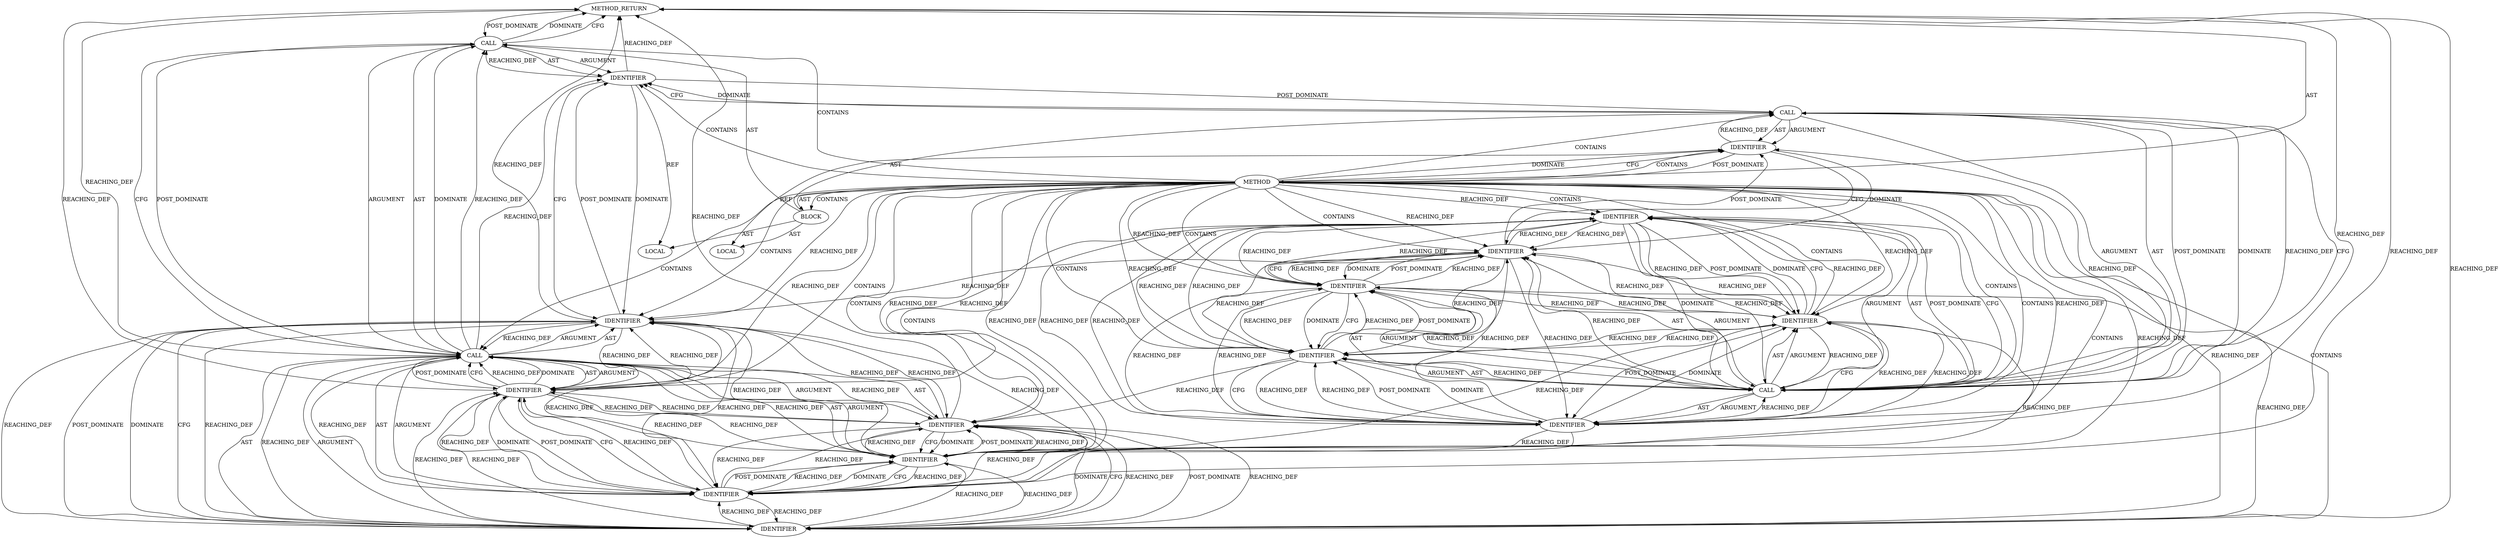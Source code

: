 digraph {
  19092 [label=METHOD_RETURN ORDER=2 CODE="RET" TYPE_FULL_NAME="ANY" EVALUATION_STRATEGY="BY_VALUE"]
  19071 [label=BLOCK ORDER=1 ARGUMENT_INDEX=-1 CODE="<empty>" TYPE_FULL_NAME="ANY"]
  19087 [label=IDENTIFIER ORDER=2 ARGUMENT_INDEX=2 CODE="certs" COLUMN_NUMBER=23 LINE_NUMBER=2 TYPE_FULL_NAME="ANY" NAME="certs"]
  19073 [label=CALL ORDER=2 ARGUMENT_INDEX=-1 CODE="r = CMS_verify(rcms, certs, store, NULL, NULL, flags)" COLUMN_NUMBER=2 METHOD_FULL_NAME="<operator>.assignment" LINE_NUMBER=1 TYPE_FULL_NAME="<empty>" DISPATCH_TYPE="STATIC_DISPATCH" SIGNATURE="" NAME="<operator>.assignment"]
  19074 [label=IDENTIFIER ORDER=1 ARGUMENT_INDEX=1 CODE="r" COLUMN_NUMBER=2 LINE_NUMBER=1 TYPE_FULL_NAME="ANY" NAME="r"]
  19082 [label=LOCAL ORDER=3 CODE="ANY r" COLUMN_NUMBER=2 LINE_NUMBER=2 TYPE_FULL_NAME="ANY" NAME="r"]
  19076 [label=IDENTIFIER ORDER=1 ARGUMENT_INDEX=1 CODE="rcms" COLUMN_NUMBER=17 LINE_NUMBER=1 TYPE_FULL_NAME="ANY" NAME="rcms"]
  19078 [label=IDENTIFIER ORDER=3 ARGUMENT_INDEX=3 CODE="store" COLUMN_NUMBER=30 LINE_NUMBER=1 TYPE_FULL_NAME="ANY" NAME="store"]
  19083 [label=CALL ORDER=4 ARGUMENT_INDEX=-1 CODE="r = CMS_verify(rcms, certs, store, NULL, NULL, flags)" COLUMN_NUMBER=2 METHOD_FULL_NAME="<operator>.assignment" LINE_NUMBER=2 TYPE_FULL_NAME="<empty>" DISPATCH_TYPE="STATIC_DISPATCH" SIGNATURE="" NAME="<operator>.assignment"]
  19090 [label=IDENTIFIER ORDER=5 ARGUMENT_INDEX=5 CODE="NULL" COLUMN_NUMBER=43 LINE_NUMBER=2 TYPE_FULL_NAME="ANY" NAME="NULL"]
  19086 [label=IDENTIFIER ORDER=1 ARGUMENT_INDEX=1 CODE="rcms" COLUMN_NUMBER=17 LINE_NUMBER=2 TYPE_FULL_NAME="ANY" NAME="rcms"]
  19075 [label=CALL ORDER=2 ARGUMENT_INDEX=2 CODE="CMS_verify(rcms, certs, store, NULL, NULL, flags)" COLUMN_NUMBER=6 METHOD_FULL_NAME="CMS_verify" LINE_NUMBER=1 TYPE_FULL_NAME="<empty>" DISPATCH_TYPE="STATIC_DISPATCH" SIGNATURE="" NAME="CMS_verify"]
  19079 [label=IDENTIFIER ORDER=4 ARGUMENT_INDEX=4 CODE="NULL" COLUMN_NUMBER=37 LINE_NUMBER=1 TYPE_FULL_NAME="ANY" NAME="NULL"]
  19089 [label=IDENTIFIER ORDER=4 ARGUMENT_INDEX=4 CODE="NULL" COLUMN_NUMBER=37 LINE_NUMBER=2 TYPE_FULL_NAME="ANY" NAME="NULL"]
  19088 [label=IDENTIFIER ORDER=3 ARGUMENT_INDEX=3 CODE="store" COLUMN_NUMBER=30 LINE_NUMBER=2 TYPE_FULL_NAME="ANY" NAME="store"]
  19080 [label=IDENTIFIER ORDER=5 ARGUMENT_INDEX=5 CODE="NULL" COLUMN_NUMBER=43 LINE_NUMBER=1 TYPE_FULL_NAME="ANY" NAME="NULL"]
  19077 [label=IDENTIFIER ORDER=2 ARGUMENT_INDEX=2 CODE="certs" COLUMN_NUMBER=23 LINE_NUMBER=1 TYPE_FULL_NAME="ANY" NAME="certs"]
  19081 [label=IDENTIFIER ORDER=6 ARGUMENT_INDEX=6 CODE="flags" COLUMN_NUMBER=49 LINE_NUMBER=1 TYPE_FULL_NAME="ANY" NAME="flags"]
  19091 [label=IDENTIFIER ORDER=6 ARGUMENT_INDEX=6 CODE="flags" COLUMN_NUMBER=49 LINE_NUMBER=2 TYPE_FULL_NAME="ANY" NAME="flags"]
  19072 [label=LOCAL ORDER=1 CODE="ANY r" COLUMN_NUMBER=2 LINE_NUMBER=1 TYPE_FULL_NAME="ANY" NAME="r"]
  19085 [label=CALL ORDER=2 ARGUMENT_INDEX=2 CODE="CMS_verify(rcms, certs, store, NULL, NULL, flags)" COLUMN_NUMBER=6 METHOD_FULL_NAME="CMS_verify" LINE_NUMBER=2 TYPE_FULL_NAME="<empty>" DISPATCH_TYPE="STATIC_DISPATCH" SIGNATURE="" NAME="CMS_verify"]
  19070 [label=METHOD AST_PARENT_TYPE="TYPE_DECL" AST_PARENT_FULL_NAME="/home/kb/PycharmProjects/in-line-we-trust/data/raw/openssl/functions/CMS_verify--8931b30d8478b0bd24af.c:<global>" ORDER=1 CODE="<global>" FULL_NAME="/home/kb/PycharmProjects/in-line-we-trust/data/raw/openssl/functions/CMS_verify--8931b30d8478b0bd24af.c:<global>" LINE_NUMBER=1 IS_EXTERNAL=false LINE_NUMBER_END=2 FILENAME="/home/kb/PycharmProjects/in-line-we-trust/data/raw/openssl/functions/CMS_verify--8931b30d8478b0bd24af.c" SIGNATURE="" NAME="<global>"]
  19084 [label=IDENTIFIER ORDER=1 ARGUMENT_INDEX=1 CODE="r" COLUMN_NUMBER=2 LINE_NUMBER=2 TYPE_FULL_NAME="ANY" NAME="r"]
  19070 -> 19078 [label=CONTAINS ]
  19089 -> 19088 [label=POST_DOMINATE ]
  19074 -> 19072 [label=REF ]
  19089 -> 19091 [label=REACHING_DEF VARIABLE="NULL"]
  19077 -> 19081 [label=REACHING_DEF VARIABLE="certs"]
  19079 -> 19089 [label=REACHING_DEF VARIABLE="NULL"]
  19086 -> 19090 [label=REACHING_DEF VARIABLE="rcms"]
  19070 -> 19090 [label=REACHING_DEF VARIABLE=""]
  19075 -> 19073 [label=DOMINATE ]
  19077 -> 19078 [label=REACHING_DEF VARIABLE="certs"]
  19078 -> 19079 [label=CFG ]
  19075 -> 19081 [label=ARGUMENT ]
  19088 -> 19086 [label=REACHING_DEF VARIABLE="store"]
  19075 -> 19079 [label=AST ]
  19080 -> 19079 [label=REACHING_DEF VARIABLE="NULL"]
  19091 -> 19090 [label=POST_DOMINATE ]
  19081 -> 19078 [label=REACHING_DEF VARIABLE="flags"]
  19074 -> 19073 [label=REACHING_DEF VARIABLE="r"]
  19078 -> 19077 [label=REACHING_DEF VARIABLE="store"]
  19080 -> 19076 [label=REACHING_DEF VARIABLE="NULL"]
  19076 -> 19080 [label=REACHING_DEF VARIABLE="rcms"]
  19085 -> 19083 [label=DOMINATE ]
  19086 -> 19087 [label=DOMINATE ]
  19079 -> 19081 [label=REACHING_DEF VARIABLE="NULL"]
  19091 -> 19085 [label=CFG ]
  19075 -> 19081 [label=AST ]
  19076 -> 19075 [label=REACHING_DEF VARIABLE="rcms"]
  19085 -> 19089 [label=AST ]
  19091 -> 19090 [label=REACHING_DEF VARIABLE="flags"]
  19071 -> 19083 [label=AST ]
  19070 -> 19078 [label=REACHING_DEF VARIABLE=""]
  19085 -> 19083 [label=REACHING_DEF VARIABLE="CMS_verify(rcms, certs, store, NULL, NULL, flags)"]
  19090 -> 19091 [label=REACHING_DEF VARIABLE="NULL"]
  19077 -> 19079 [label=REACHING_DEF VARIABLE="certs"]
  19088 -> 19089 [label=REACHING_DEF VARIABLE="store"]
  19075 -> 19080 [label=AST ]
  19086 -> 19092 [label=REACHING_DEF VARIABLE="rcms"]
  19073 -> 19075 [label=ARGUMENT ]
  19075 -> 19078 [label=ARGUMENT ]
  19079 -> 19080 [label=DOMINATE ]
  19070 -> 19085 [label=CONTAINS ]
  19076 -> 19081 [label=REACHING_DEF VARIABLE="rcms"]
  19091 -> 19089 [label=REACHING_DEF VARIABLE="flags"]
  19070 -> 19076 [label=REACHING_DEF VARIABLE=""]
  19071 -> 19082 [label=AST ]
  19070 -> 19077 [label=CONTAINS ]
  19070 -> 19089 [label=CONTAINS ]
  19087 -> 19086 [label=REACHING_DEF VARIABLE="certs"]
  19091 -> 19085 [label=REACHING_DEF VARIABLE="flags"]
  19083 -> 19092 [label=DOMINATE ]
  19088 -> 19089 [label=CFG ]
  19092 -> 19083 [label=POST_DOMINATE ]
  19079 -> 19076 [label=REACHING_DEF VARIABLE="NULL"]
  19070 -> 19092 [label=AST ]
  19084 -> 19082 [label=REF ]
  19070 -> 19073 [label=CONTAINS ]
  19085 -> 19091 [label=AST ]
  19081 -> 19091 [label=REACHING_DEF VARIABLE="flags"]
  19077 -> 19087 [label=REACHING_DEF VARIABLE="certs"]
  19077 -> 19078 [label=DOMINATE ]
  19083 -> 19092 [label=CFG ]
  19090 -> 19091 [label=CFG ]
  19070 -> 19080 [label=CONTAINS ]
  19080 -> 19078 [label=REACHING_DEF VARIABLE="NULL"]
  19087 -> 19091 [label=REACHING_DEF VARIABLE="certs"]
  19087 -> 19090 [label=REACHING_DEF VARIABLE="certs"]
  19075 -> 19079 [label=ARGUMENT ]
  19080 -> 19089 [label=REACHING_DEF VARIABLE="NULL"]
  19070 -> 19074 [label=DOMINATE ]
  19086 -> 19085 [label=REACHING_DEF VARIABLE="rcms"]
  19077 -> 19080 [label=REACHING_DEF VARIABLE="certs"]
  19089 -> 19090 [label=DOMINATE ]
  19083 -> 19085 [label=POST_DOMINATE ]
  19081 -> 19076 [label=REACHING_DEF VARIABLE="flags"]
  19088 -> 19090 [label=REACHING_DEF VARIABLE="store"]
  19078 -> 19081 [label=REACHING_DEF VARIABLE="store"]
  19090 -> 19086 [label=REACHING_DEF VARIABLE="NULL"]
  19078 -> 19077 [label=POST_DOMINATE ]
  19091 -> 19086 [label=REACHING_DEF VARIABLE="flags"]
  19080 -> 19079 [label=POST_DOMINATE ]
  19074 -> 19070 [label=POST_DOMINATE ]
  19075 -> 19076 [label=AST ]
  19089 -> 19087 [label=REACHING_DEF VARIABLE="NULL"]
  19081 -> 19075 [label=REACHING_DEF VARIABLE="flags"]
  19083 -> 19084 [label=AST ]
  19084 -> 19083 [label=REACHING_DEF VARIABLE="r"]
  19088 -> 19085 [label=REACHING_DEF VARIABLE="store"]
  19086 -> 19087 [label=CFG ]
  19078 -> 19076 [label=REACHING_DEF VARIABLE="store"]
  19085 -> 19091 [label=ARGUMENT ]
  19070 -> 19086 [label=REACHING_DEF VARIABLE=""]
  19081 -> 19075 [label=CFG ]
  19087 -> 19086 [label=POST_DOMINATE ]
  19073 -> 19074 [label=AST ]
  19070 -> 19091 [label=CONTAINS ]
  19070 -> 19087 [label=REACHING_DEF VARIABLE=""]
  19077 -> 19076 [label=POST_DOMINATE ]
  19086 -> 19087 [label=REACHING_DEF VARIABLE="rcms"]
  19075 -> 19080 [label=ARGUMENT ]
  19078 -> 19079 [label=REACHING_DEF VARIABLE="store"]
  19085 -> 19089 [label=ARGUMENT ]
  19087 -> 19092 [label=REACHING_DEF VARIABLE="certs"]
  19076 -> 19077 [label=CFG ]
  19089 -> 19088 [label=REACHING_DEF VARIABLE="NULL"]
  19070 -> 19074 [label=CFG ]
  19081 -> 19080 [label=REACHING_DEF VARIABLE="flags"]
  19076 -> 19077 [label=REACHING_DEF VARIABLE="rcms"]
  19073 -> 19074 [label=ARGUMENT ]
  19079 -> 19078 [label=REACHING_DEF VARIABLE="NULL"]
  19071 -> 19072 [label=AST ]
  19070 -> 19079 [label=REACHING_DEF VARIABLE=""]
  19090 -> 19089 [label=POST_DOMINATE ]
  19081 -> 19077 [label=REACHING_DEF VARIABLE="flags"]
  19079 -> 19090 [label=REACHING_DEF VARIABLE="NULL"]
  19070 -> 19076 [label=CONTAINS ]
  19070 -> 19087 [label=CONTAINS ]
  19089 -> 19090 [label=REACHING_DEF VARIABLE="NULL"]
  19075 -> 19081 [label=POST_DOMINATE ]
  19085 -> 19091 [label=POST_DOMINATE ]
  19075 -> 19076 [label=ARGUMENT ]
  19070 -> 19088 [label=CONTAINS ]
  19080 -> 19075 [label=REACHING_DEF VARIABLE="NULL"]
  19089 -> 19092 [label=REACHING_DEF VARIABLE="NULL"]
  19086 -> 19089 [label=REACHING_DEF VARIABLE="rcms"]
  19091 -> 19088 [label=REACHING_DEF VARIABLE="flags"]
  19085 -> 19087 [label=AST ]
  19080 -> 19090 [label=REACHING_DEF VARIABLE="NULL"]
  19087 -> 19085 [label=REACHING_DEF VARIABLE="certs"]
  19087 -> 19088 [label=DOMINATE ]
  19076 -> 19079 [label=REACHING_DEF VARIABLE="rcms"]
  19090 -> 19089 [label=REACHING_DEF VARIABLE="NULL"]
  19070 -> 19074 [label=CONTAINS ]
  19083 -> 19085 [label=ARGUMENT ]
  19070 -> 19090 [label=CONTAINS ]
  19081 -> 19075 [label=DOMINATE ]
  19070 -> 19088 [label=REACHING_DEF VARIABLE=""]
  19080 -> 19081 [label=DOMINATE ]
  19078 -> 19075 [label=REACHING_DEF VARIABLE="store"]
  19086 -> 19088 [label=REACHING_DEF VARIABLE="rcms"]
  19090 -> 19092 [label=REACHING_DEF VARIABLE="NULL"]
  19085 -> 19083 [label=CFG ]
  19076 -> 19078 [label=REACHING_DEF VARIABLE="rcms"]
  19090 -> 19087 [label=REACHING_DEF VARIABLE="NULL"]
  19078 -> 19088 [label=REACHING_DEF VARIABLE="store"]
  19085 -> 19088 [label=ARGUMENT ]
  19079 -> 19080 [label=CFG ]
  19070 -> 19081 [label=REACHING_DEF VARIABLE=""]
  19084 -> 19092 [label=REACHING_DEF VARIABLE="r"]
  19075 -> 19073 [label=REACHING_DEF VARIABLE="CMS_verify(rcms, certs, store, NULL, NULL, flags)"]
  19075 -> 19078 [label=AST ]
  19076 -> 19077 [label=DOMINATE ]
  19073 -> 19084 [label=CFG ]
  19080 -> 19077 [label=REACHING_DEF VARIABLE="NULL"]
  19088 -> 19087 [label=REACHING_DEF VARIABLE="store"]
  19073 -> 19075 [label=AST ]
  19071 -> 19073 [label=AST ]
  19085 -> 19090 [label=ARGUMENT ]
  19070 -> 19071 [label=CONTAINS ]
  19077 -> 19076 [label=REACHING_DEF VARIABLE="certs"]
  19085 -> 19087 [label=ARGUMENT ]
  19075 -> 19074 [label=REACHING_DEF VARIABLE="CMS_verify(rcms, certs, store, NULL, NULL, flags)"]
  19076 -> 19086 [label=REACHING_DEF VARIABLE="rcms"]
  19089 -> 19090 [label=CFG ]
  19085 -> 19088 [label=AST ]
  19075 -> 19077 [label=AST ]
  19078 -> 19080 [label=REACHING_DEF VARIABLE="store"]
  19081 -> 19080 [label=POST_DOMINATE ]
  19090 -> 19088 [label=REACHING_DEF VARIABLE="NULL"]
  19085 -> 19084 [label=REACHING_DEF VARIABLE="CMS_verify(rcms, certs, store, NULL, NULL, flags)"]
  19070 -> 19086 [label=CONTAINS ]
  19081 -> 19079 [label=REACHING_DEF VARIABLE="flags"]
  19070 -> 19079 [label=CONTAINS ]
  19083 -> 19084 [label=ARGUMENT ]
  19087 -> 19089 [label=REACHING_DEF VARIABLE="certs"]
  19089 -> 19085 [label=REACHING_DEF VARIABLE="NULL"]
  19074 -> 19076 [label=CFG ]
  19070 -> 19089 [label=REACHING_DEF VARIABLE=""]
  19085 -> 19090 [label=AST ]
  19088 -> 19091 [label=REACHING_DEF VARIABLE="store"]
  19089 -> 19086 [label=REACHING_DEF VARIABLE="NULL"]
  19074 -> 19076 [label=DOMINATE ]
  19078 -> 19079 [label=DOMINATE ]
  19079 -> 19075 [label=REACHING_DEF VARIABLE="NULL"]
  19073 -> 19084 [label=DOMINATE ]
  19079 -> 19077 [label=REACHING_DEF VARIABLE="NULL"]
  19070 -> 19084 [label=CONTAINS ]
  19070 -> 19091 [label=REACHING_DEF VARIABLE=""]
  19088 -> 19089 [label=DOMINATE ]
  19076 -> 19074 [label=POST_DOMINATE ]
  19085 -> 19092 [label=REACHING_DEF VARIABLE="CMS_verify(rcms, certs, store, NULL, NULL, flags)"]
  19083 -> 19085 [label=AST ]
  19070 -> 19071 [label=AST ]
  19080 -> 19081 [label=CFG ]
  19085 -> 19086 [label=ARGUMENT ]
  19075 -> 19073 [label=CFG ]
  19070 -> 19075 [label=CONTAINS ]
  19091 -> 19087 [label=REACHING_DEF VARIABLE="flags"]
  19075 -> 19077 [label=ARGUMENT ]
  19087 -> 19088 [label=CFG ]
  19080 -> 19081 [label=REACHING_DEF VARIABLE="NULL"]
  19070 -> 19080 [label=REACHING_DEF VARIABLE=""]
  19088 -> 19087 [label=POST_DOMINATE ]
  19086 -> 19091 [label=REACHING_DEF VARIABLE="rcms"]
  19070 -> 19077 [label=REACHING_DEF VARIABLE=""]
  19088 -> 19092 [label=REACHING_DEF VARIABLE="store"]
  19079 -> 19078 [label=POST_DOMINATE ]
  19070 -> 19083 [label=CONTAINS ]
  19085 -> 19086 [label=AST ]
  19084 -> 19073 [label=POST_DOMINATE ]
  19070 -> 19081 [label=CONTAINS ]
  19084 -> 19086 [label=CFG ]
  19073 -> 19075 [label=POST_DOMINATE ]
  19079 -> 19080 [label=REACHING_DEF VARIABLE="NULL"]
  19077 -> 19075 [label=REACHING_DEF VARIABLE="certs"]
  19090 -> 19091 [label=DOMINATE ]
  19084 -> 19086 [label=DOMINATE ]
  19087 -> 19088 [label=REACHING_DEF VARIABLE="certs"]
  19091 -> 19092 [label=REACHING_DEF VARIABLE="flags"]
  19091 -> 19085 [label=DOMINATE ]
  19090 -> 19085 [label=REACHING_DEF VARIABLE="NULL"]
  19086 -> 19084 [label=POST_DOMINATE ]
  19077 -> 19078 [label=CFG ]
}
